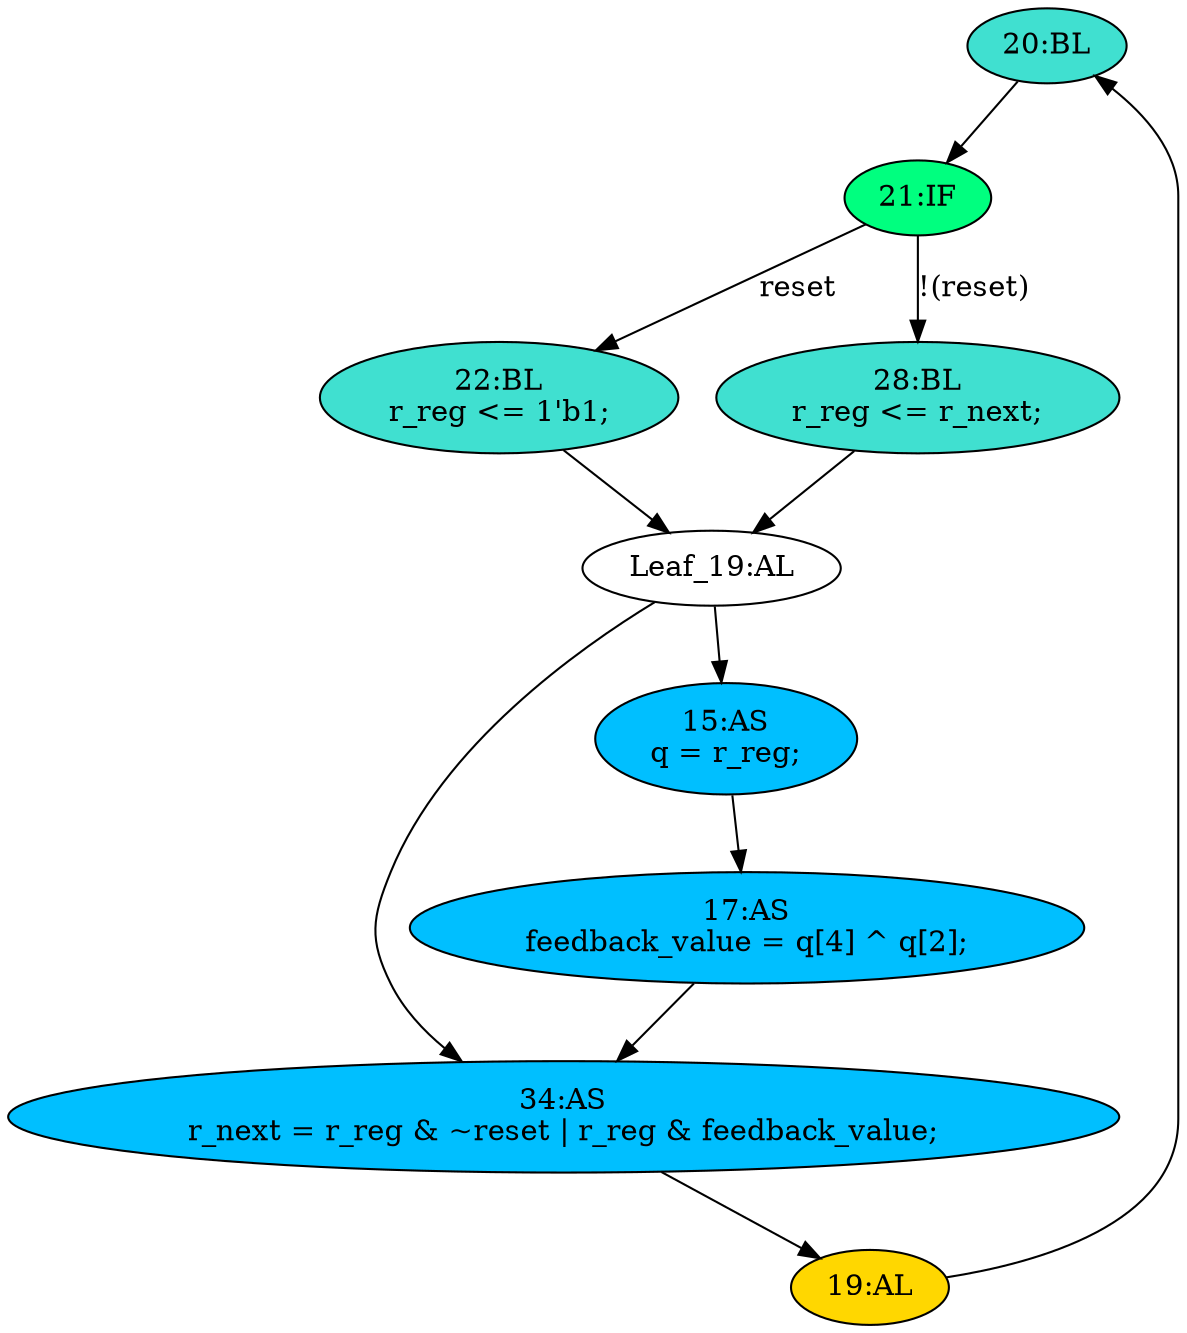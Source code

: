strict digraph "compose( ,  )" {
	node [label="\N"];
	"20:BL"	[ast="<pyverilog.vparser.ast.Block object at 0x7fa216371550>",
		fillcolor=turquoise,
		label="20:BL",
		statements="[]",
		style=filled,
		typ=Block];
	"21:IF"	[ast="<pyverilog.vparser.ast.IfStatement object at 0x7fa21637d6d0>",
		fillcolor=springgreen,
		label="21:IF",
		statements="[]",
		style=filled,
		typ=IfStatement];
	"20:BL" -> "21:IF"	[cond="[]",
		lineno=None];
	"22:BL"	[ast="<pyverilog.vparser.ast.Block object at 0x7fa216371390>",
		fillcolor=turquoise,
		label="22:BL
r_reg <= 1'b1;",
		statements="[<pyverilog.vparser.ast.NonblockingSubstitution object at 0x7fa21637d610>]",
		style=filled,
		typ=Block];
	"Leaf_19:AL"	[def_var="['r_reg']",
		label="Leaf_19:AL"];
	"22:BL" -> "Leaf_19:AL"	[cond="[]",
		lineno=None];
	"19:AL"	[ast="<pyverilog.vparser.ast.Always object at 0x7fa216371150>",
		clk_sens=True,
		fillcolor=gold,
		label="19:AL",
		sens="['clk']",
		statements="[]",
		style=filled,
		typ=Always,
		use_var="['reset', 'r_next']"];
	"19:AL" -> "20:BL"	[cond="[]",
		lineno=None];
	"21:IF" -> "22:BL"	[cond="['reset']",
		label=reset,
		lineno=21];
	"28:BL"	[ast="<pyverilog.vparser.ast.Block object at 0x7fa216366750>",
		fillcolor=turquoise,
		label="28:BL
r_reg <= r_next;",
		statements="[<pyverilog.vparser.ast.NonblockingSubstitution object at 0x7fa216366850>]",
		style=filled,
		typ=Block];
	"21:IF" -> "28:BL"	[cond="['reset']",
		label="!(reset)",
		lineno=21];
	"34:AS"	[ast="<pyverilog.vparser.ast.Assign object at 0x7fa217b7f450>",
		def_var="['r_next']",
		fillcolor=deepskyblue,
		label="34:AS
r_next = r_reg & ~reset | r_reg & feedback_value;",
		statements="[]",
		style=filled,
		typ=Assign,
		use_var="['r_reg', 'reset', 'r_reg', 'feedback_value']"];
	"34:AS" -> "19:AL";
	"Leaf_19:AL" -> "34:AS";
	"15:AS"	[ast="<pyverilog.vparser.ast.Assign object at 0x7fa216316750>",
		def_var="['q']",
		fillcolor=deepskyblue,
		label="15:AS
q = r_reg;",
		statements="[]",
		style=filled,
		typ=Assign,
		use_var="['r_reg']"];
	"Leaf_19:AL" -> "15:AS";
	"28:BL" -> "Leaf_19:AL"	[cond="[]",
		lineno=None];
	"17:AS"	[ast="<pyverilog.vparser.ast.Assign object at 0x7fa21630ee90>",
		def_var="['feedback_value']",
		fillcolor=deepskyblue,
		label="17:AS
feedback_value = q[4] ^ q[2];",
		statements="[]",
		style=filled,
		typ=Assign,
		use_var="['q', 'q']"];
	"15:AS" -> "17:AS";
	"17:AS" -> "34:AS";
}
